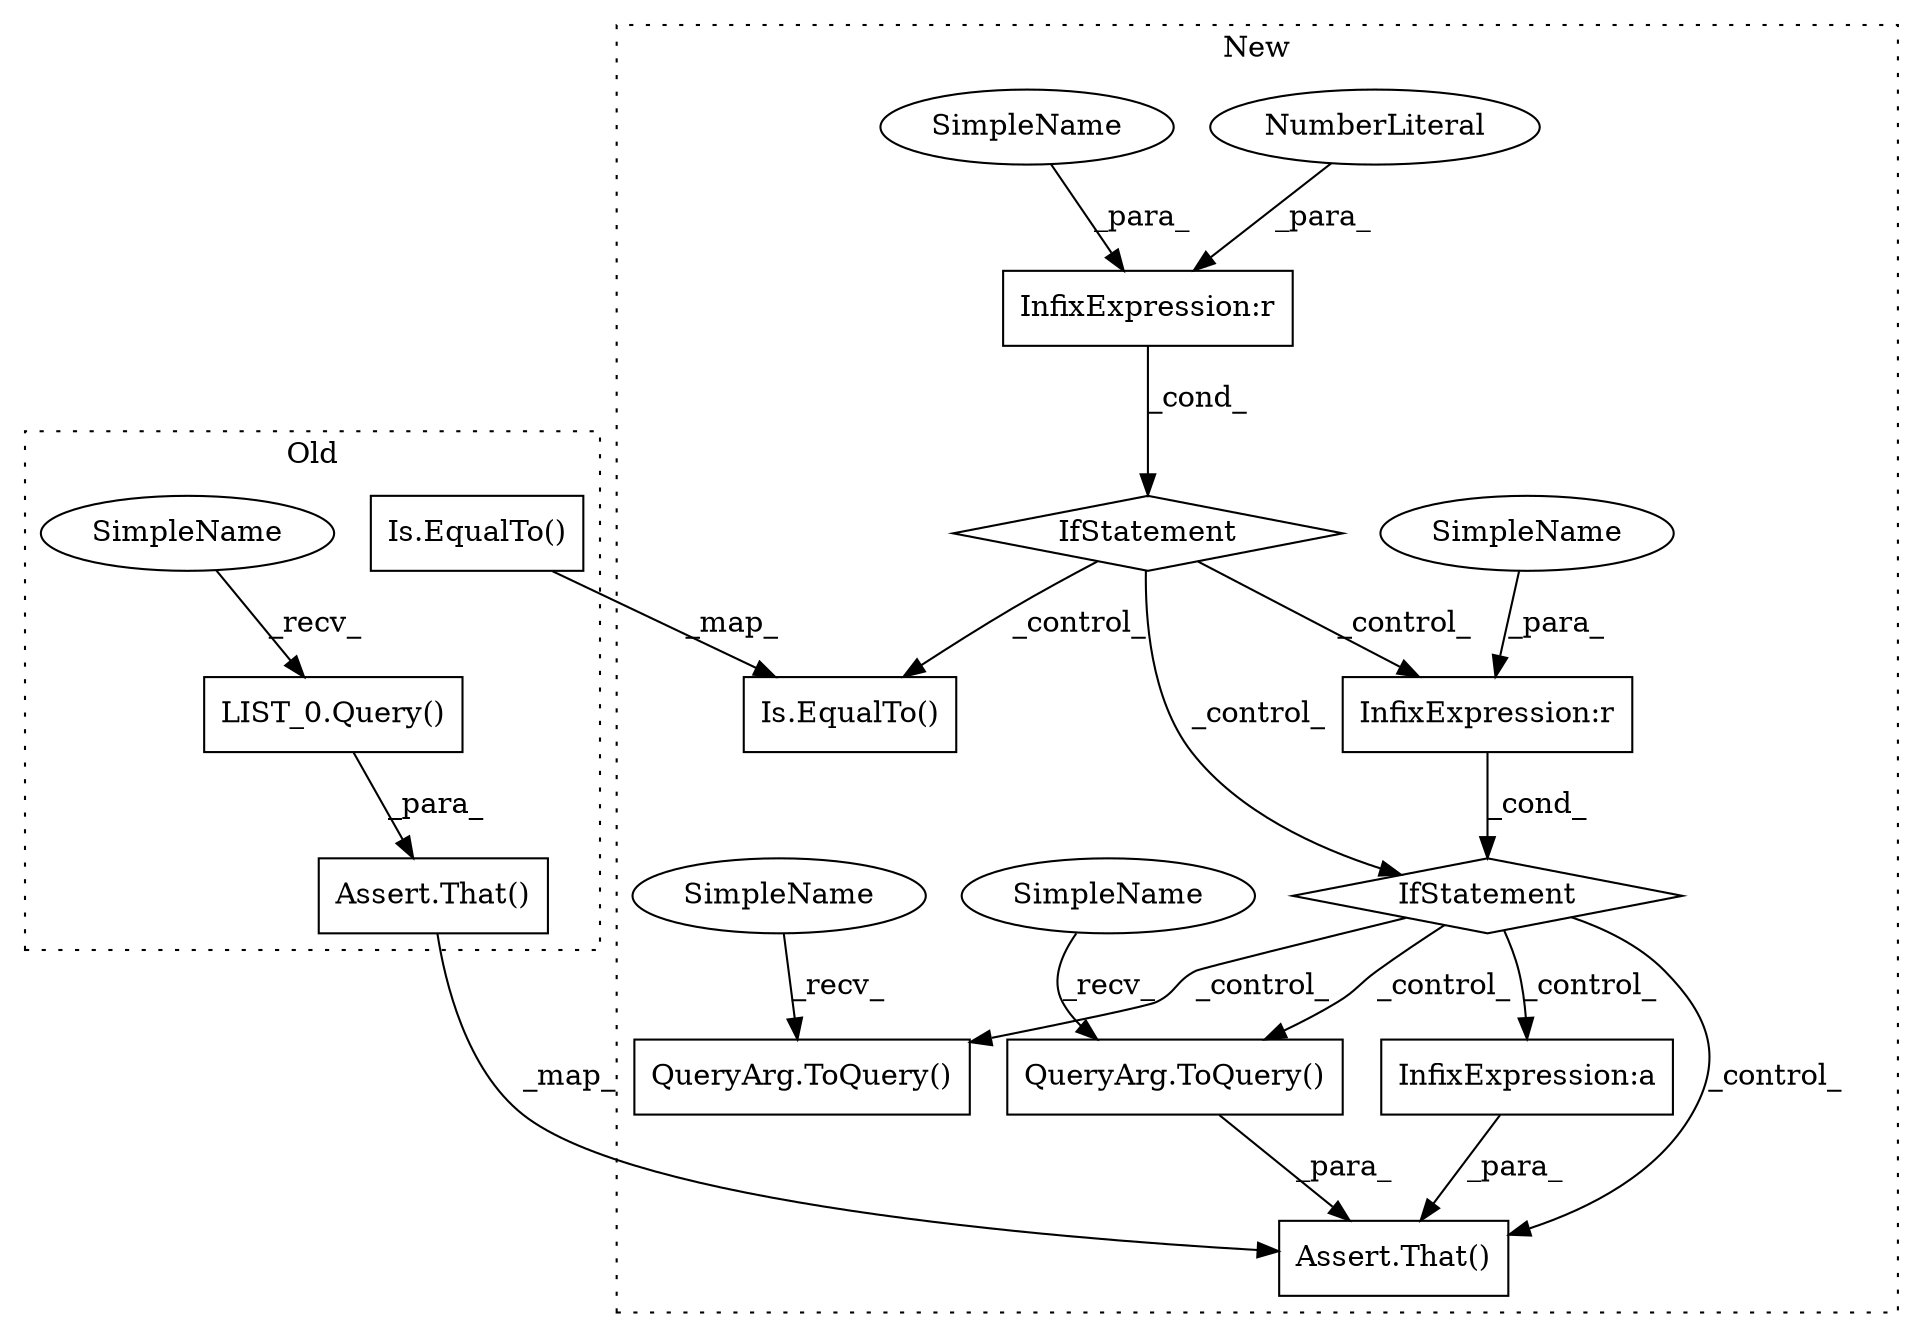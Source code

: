 digraph G {
subgraph cluster0 {
1 [label="Is.EqualTo()" a="32" s="10791,10800" l="8,1" shape="box"];
6 [label="Assert.That()" a="32" s="10929,10958" l="5,1" shape="box"];
9 [label="LIST_0.Query()" a="32" s="10829" l="7" shape="box"];
18 [label="SimpleName" a="42" s="10822" l="6" shape="ellipse"];
label = "Old";
style="dotted";
}
subgraph cluster1 {
2 [label="Is.EqualTo()" a="32" s="13656,13665" l="8,1" shape="box"];
3 [label="InfixExpression:r" a="27" s="13474" l="4" shape="box"];
4 [label="NumberLiteral" a="34" s="13478" l="1" shape="ellipse"];
5 [label="Assert.That()" a="32" s="13803,13888" l="5,1" shape="box"];
7 [label="IfStatement" a="25" s="13460,13479" l="4,2" shape="diamond"];
8 [label="QueryArg.ToQuery()" a="32" s="13812" l="9" shape="box"];
10 [label="QueryArg.ToQuery()" a="32" s="14040" l="9" shape="box"];
11 [label="IfStatement" a="25" s="13677,13701" l="9,2" shape="diamond"];
12 [label="SimpleName" a="42" s="13464" l="10" shape="ellipse"];
13 [label="InfixExpression:a" a="27" s="13865" l="1" shape="box"];
14 [label="InfixExpression:r" a="27" s="13696" l="4" shape="box"];
15 [label="SimpleName" a="42" s="13686" l="10" shape="ellipse"];
16 [label="SimpleName" a="42" s="14036" l="3" shape="ellipse"];
17 [label="SimpleName" a="42" s="13808" l="3" shape="ellipse"];
label = "New";
style="dotted";
}
1 -> 2 [label="_map_"];
3 -> 7 [label="_cond_"];
4 -> 3 [label="_para_"];
6 -> 5 [label="_map_"];
7 -> 2 [label="_control_"];
7 -> 14 [label="_control_"];
7 -> 11 [label="_control_"];
8 -> 5 [label="_para_"];
9 -> 6 [label="_para_"];
11 -> 13 [label="_control_"];
11 -> 10 [label="_control_"];
11 -> 8 [label="_control_"];
11 -> 5 [label="_control_"];
12 -> 3 [label="_para_"];
13 -> 5 [label="_para_"];
14 -> 11 [label="_cond_"];
15 -> 14 [label="_para_"];
16 -> 10 [label="_recv_"];
17 -> 8 [label="_recv_"];
18 -> 9 [label="_recv_"];
}